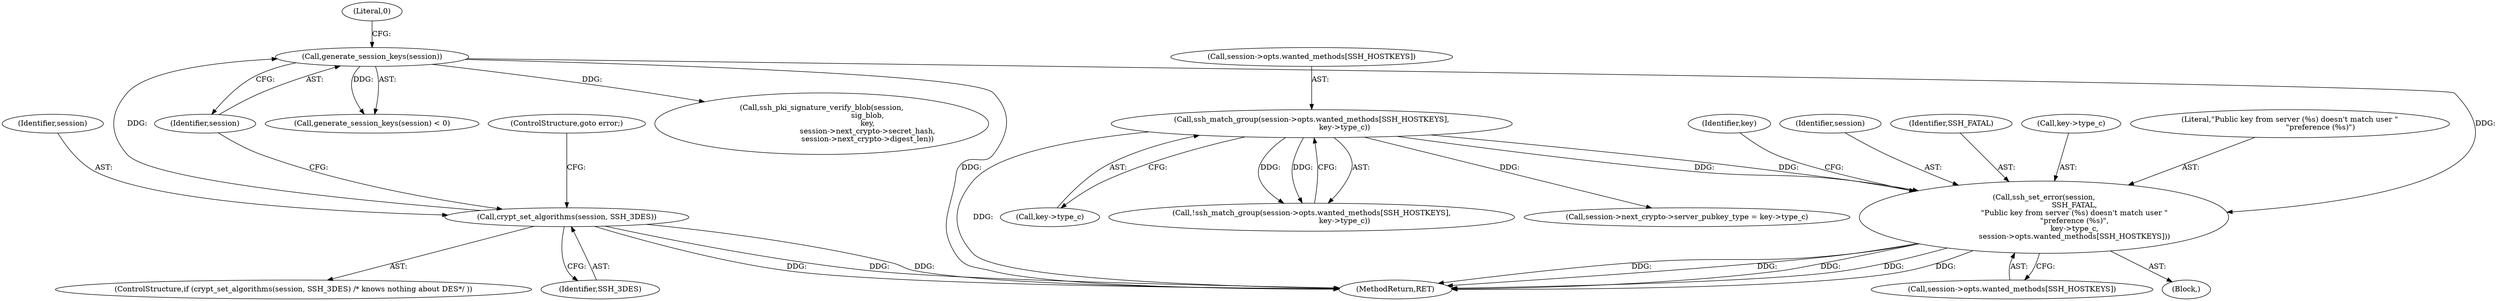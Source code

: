 digraph "0_libssh_94f6955fbaee6fda9385a23e505497efe21f5b4f_0@array" {
"1000236" [label="(Call,ssh_set_error(session,\n                          SSH_FATAL,\n                          \"Public key from server (%s) doesn't match user \"\n                          \"preference (%s)\",\n                          key->type_c,\n                          session->opts.wanted_methods[SSH_HOSTKEYS]))"];
"1000177" [label="(Call,generate_session_keys(session))"];
"1000170" [label="(Call,crypt_set_algorithms(session, SSH_3DES))"];
"1000224" [label="(Call,ssh_match_group(session->opts.wanted_methods[SSH_HOSTKEYS],\n                            key->type_c))"];
"1000251" [label="(Identifier,key)"];
"1000224" [label="(Call,ssh_match_group(session->opts.wanted_methods[SSH_HOSTKEYS],\n                            key->type_c))"];
"1000179" [label="(Literal,0)"];
"1000391" [label="(MethodReturn,RET)"];
"1000178" [label="(Identifier,session)"];
"1000237" [label="(Identifier,session)"];
"1000171" [label="(Identifier,session)"];
"1000232" [label="(Call,key->type_c)"];
"1000223" [label="(Call,!ssh_match_group(session->opts.wanted_methods[SSH_HOSTKEYS],\n                            key->type_c))"];
"1000225" [label="(Call,session->opts.wanted_methods[SSH_HOSTKEYS])"];
"1000169" [label="(ControlStructure,if (crypt_set_algorithms(session, SSH_3DES) /* knows nothing about DES*/ ))"];
"1000271" [label="(Call,session->next_crypto->server_pubkey_type = key->type_c)"];
"1000176" [label="(Call,generate_session_keys(session) < 0)"];
"1000172" [label="(Identifier,SSH_3DES)"];
"1000235" [label="(Block,)"];
"1000243" [label="(Call,session->opts.wanted_methods[SSH_HOSTKEYS])"];
"1000170" [label="(Call,crypt_set_algorithms(session, SSH_3DES))"];
"1000174" [label="(ControlStructure,goto error;)"];
"1000238" [label="(Identifier,SSH_FATAL)"];
"1000240" [label="(Call,key->type_c)"];
"1000236" [label="(Call,ssh_set_error(session,\n                          SSH_FATAL,\n                          \"Public key from server (%s) doesn't match user \"\n                          \"preference (%s)\",\n                          key->type_c,\n                          session->opts.wanted_methods[SSH_HOSTKEYS]))"];
"1000177" [label="(Call,generate_session_keys(session))"];
"1000257" [label="(Call,ssh_pki_signature_verify_blob(session,\n                                       sig_blob,\n                                       key,\n                                       session->next_crypto->secret_hash,\n                                       session->next_crypto->digest_len))"];
"1000239" [label="(Literal,\"Public key from server (%s) doesn't match user \"\n                          \"preference (%s)\")"];
"1000236" -> "1000235"  [label="AST: "];
"1000236" -> "1000243"  [label="CFG: "];
"1000237" -> "1000236"  [label="AST: "];
"1000238" -> "1000236"  [label="AST: "];
"1000239" -> "1000236"  [label="AST: "];
"1000240" -> "1000236"  [label="AST: "];
"1000243" -> "1000236"  [label="AST: "];
"1000251" -> "1000236"  [label="CFG: "];
"1000236" -> "1000391"  [label="DDG: "];
"1000236" -> "1000391"  [label="DDG: "];
"1000236" -> "1000391"  [label="DDG: "];
"1000236" -> "1000391"  [label="DDG: "];
"1000236" -> "1000391"  [label="DDG: "];
"1000177" -> "1000236"  [label="DDG: "];
"1000224" -> "1000236"  [label="DDG: "];
"1000224" -> "1000236"  [label="DDG: "];
"1000177" -> "1000176"  [label="AST: "];
"1000177" -> "1000178"  [label="CFG: "];
"1000178" -> "1000177"  [label="AST: "];
"1000179" -> "1000177"  [label="CFG: "];
"1000177" -> "1000391"  [label="DDG: "];
"1000177" -> "1000176"  [label="DDG: "];
"1000170" -> "1000177"  [label="DDG: "];
"1000177" -> "1000257"  [label="DDG: "];
"1000170" -> "1000169"  [label="AST: "];
"1000170" -> "1000172"  [label="CFG: "];
"1000171" -> "1000170"  [label="AST: "];
"1000172" -> "1000170"  [label="AST: "];
"1000174" -> "1000170"  [label="CFG: "];
"1000178" -> "1000170"  [label="CFG: "];
"1000170" -> "1000391"  [label="DDG: "];
"1000170" -> "1000391"  [label="DDG: "];
"1000170" -> "1000391"  [label="DDG: "];
"1000224" -> "1000223"  [label="AST: "];
"1000224" -> "1000232"  [label="CFG: "];
"1000225" -> "1000224"  [label="AST: "];
"1000232" -> "1000224"  [label="AST: "];
"1000223" -> "1000224"  [label="CFG: "];
"1000224" -> "1000391"  [label="DDG: "];
"1000224" -> "1000223"  [label="DDG: "];
"1000224" -> "1000223"  [label="DDG: "];
"1000224" -> "1000271"  [label="DDG: "];
}
